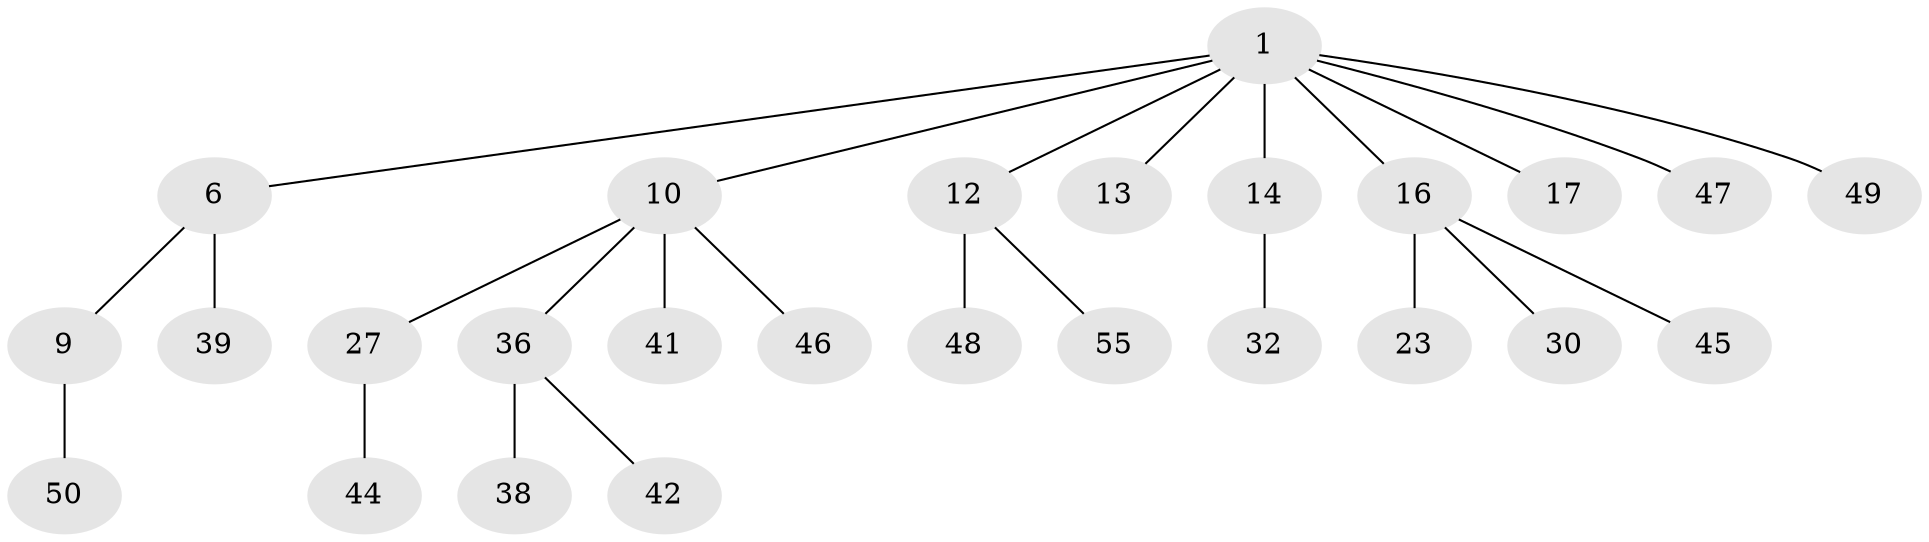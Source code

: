 // original degree distribution, {3: 0.1076923076923077, 2: 0.36923076923076925, 5: 0.06153846153846154, 7: 0.015384615384615385, 1: 0.4307692307692308, 4: 0.015384615384615385}
// Generated by graph-tools (version 1.1) at 2025/19/03/04/25 18:19:12]
// undirected, 26 vertices, 25 edges
graph export_dot {
graph [start="1"]
  node [color=gray90,style=filled];
  1 [super="+37+3+2"];
  6 [super="+7+21"];
  9 [super="+15+19"];
  10 [super="+11"];
  12;
  13;
  14 [super="+18+24+65"];
  16 [super="+22+31+29"];
  17 [super="+61"];
  23 [super="+52"];
  27;
  30 [super="+60"];
  32 [super="+34"];
  36;
  38;
  39;
  41;
  42;
  44;
  45;
  46 [super="+58"];
  47 [super="+63"];
  48 [super="+57"];
  49 [super="+51"];
  50;
  55;
  1 -- 49;
  1 -- 6;
  1 -- 10;
  1 -- 12;
  1 -- 13;
  1 -- 14;
  1 -- 16;
  1 -- 17;
  1 -- 47;
  6 -- 9;
  6 -- 39;
  9 -- 50;
  10 -- 36;
  10 -- 41;
  10 -- 27;
  10 -- 46;
  12 -- 48;
  12 -- 55;
  14 -- 32;
  16 -- 30;
  16 -- 23;
  16 -- 45;
  27 -- 44;
  36 -- 38;
  36 -- 42;
}
